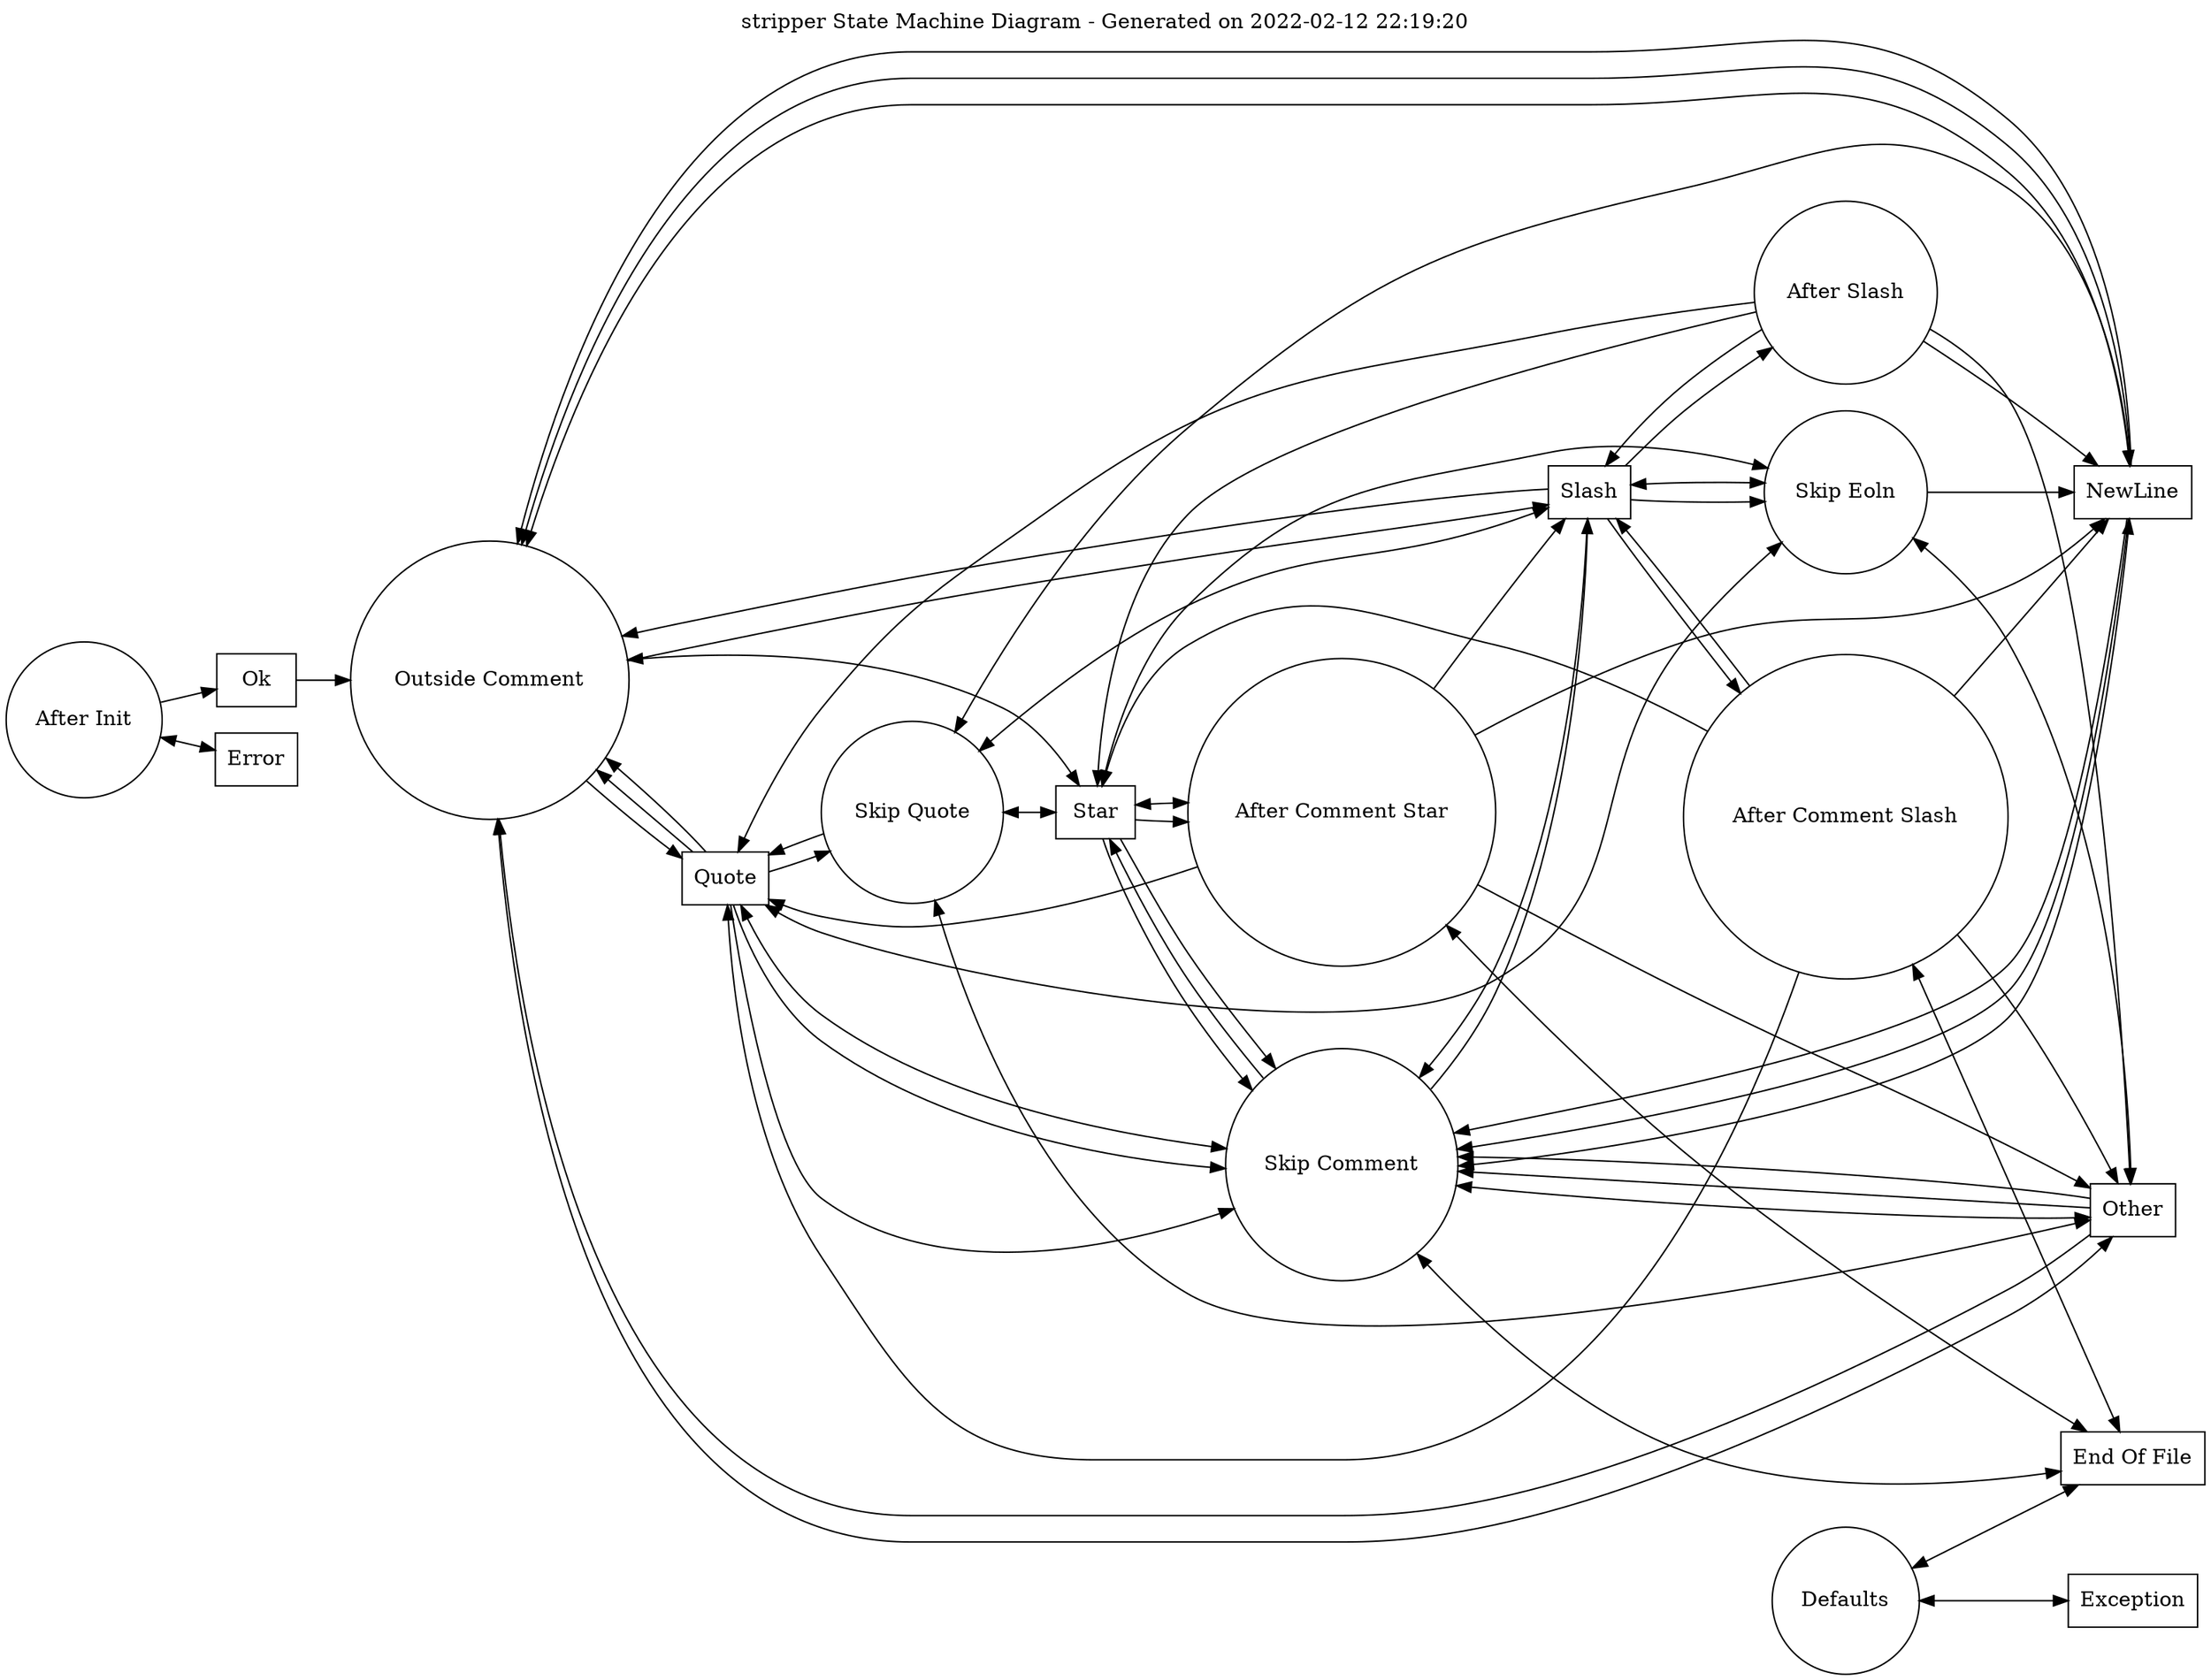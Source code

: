digraph finite_state_machine {
rankdir=LR;
graph [ dpi = 500 ];
size="24,24";
node [shape = circle, label="Outside Comment"] "Outside Comment_State";
node [shape = circle, label="Defaults"] "Defaults_State";
node [shape = circle, label="Skip Comment"] "Skip Comment_State";
node [shape = circle, label="After Comment Slash"] "After Comment Slash_State";
node [shape = circle, label="After Comment Star"] "After Comment Star_State";
node [shape = circle, label="After Init"] "After Init_State";
node [shape = circle, label="Skip Quote"] "Skip Quote_State";
node [shape = circle, label="Skip Eoln"] "Skip Eoln_State";
node [shape = circle, label="After Slash"] "After Slash_State";
node [shape = box, label="Ok"] "Ok_Event";
node [shape = box, label="Quote"] "Quote_Event";
node [shape = box, label="NewLine"] "NewLine_Event";
node [shape = box, label="Other"] "Other_Event";
node [shape = box, label="Error"] "Error_Event";
node [shape = box, label="End Of File"] "End Of File_Event";
node [shape = box, label="Slash"] "Slash_Event";
node [shape = box, label="Star"] "Star_Event";
node [shape = box, label="Exception"] "Exception_Event";
edge [dir="forward"] "After Init_State" -> "Ok_Event";
edge [dir="forward"] "Ok_Event" -> "Outside Comment_State";
edge [dir="both"] "After Init_State" -> "Error_Event";
edge [dir="forward"] "Outside Comment_State" -> "Quote_Event";
edge [dir="forward"] "Quote_Event" -> "Skip Quote_State";
edge [dir="forward"] "Outside Comment_State" -> "Slash_Event";
edge [dir="forward"] "Slash_Event" -> "After Slash_State";
edge [dir="both"] "Outside Comment_State" -> "Star_Event";
edge [dir="both"] "Outside Comment_State" -> "NewLine_Event";
edge [dir="both"] "Outside Comment_State" -> "Other_Event";
edge [dir="forward"] "Skip Quote_State" -> "Quote_Event";
edge [dir="forward"] "Quote_Event" -> "Outside Comment_State";
edge [dir="both"] "Skip Quote_State" -> "Slash_Event";
edge [dir="both"] "Skip Quote_State" -> "Star_Event";
edge [dir="both"] "Skip Quote_State" -> "NewLine_Event";
edge [dir="both"] "Skip Quote_State" -> "Other_Event";
edge [dir="forward"] "After Slash_State" -> "Quote_Event";
edge [dir="forward"] "Quote_Event" -> "Outside Comment_State";
edge [dir="forward"] "After Slash_State" -> "Slash_Event";
edge [dir="forward"] "Slash_Event" -> "Skip Eoln_State";
edge [dir="forward"] "After Slash_State" -> "Star_Event";
edge [dir="forward"] "Star_Event" -> "Skip Comment_State";
edge [dir="forward"] "After Slash_State" -> "NewLine_Event";
edge [dir="forward"] "NewLine_Event" -> "Outside Comment_State";
edge [dir="forward"] "After Slash_State" -> "Other_Event";
edge [dir="forward"] "Other_Event" -> "Outside Comment_State";
edge [dir="both"] "Skip Eoln_State" -> "Quote_Event";
edge [dir="both"] "Skip Eoln_State" -> "Slash_Event";
edge [dir="both"] "Skip Eoln_State" -> "Star_Event";
edge [dir="forward"] "Skip Eoln_State" -> "NewLine_Event";
edge [dir="forward"] "NewLine_Event" -> "Outside Comment_State";
edge [dir="both"] "Skip Eoln_State" -> "Other_Event";
edge [dir="both"] "Skip Comment_State" -> "Quote_Event";
edge [dir="forward"] "Skip Comment_State" -> "Slash_Event";
edge [dir="forward"] "Slash_Event" -> "After Comment Slash_State";
edge [dir="forward"] "Skip Comment_State" -> "Star_Event";
edge [dir="forward"] "Star_Event" -> "After Comment Star_State";
edge [dir="both"] "Skip Comment_State" -> "NewLine_Event";
edge [dir="both"] "Skip Comment_State" -> "Other_Event";
edge [dir="both"] "Skip Comment_State" -> "End Of File_Event";
edge [dir="forward"] "After Comment Star_State" -> "Quote_Event";
edge [dir="forward"] "Quote_Event" -> "Skip Comment_State";
edge [dir="forward"] "After Comment Star_State" -> "Slash_Event";
edge [dir="forward"] "Slash_Event" -> "Outside Comment_State";
edge [dir="both"] "After Comment Star_State" -> "Star_Event";
edge [dir="forward"] "After Comment Star_State" -> "NewLine_Event";
edge [dir="forward"] "NewLine_Event" -> "Skip Comment_State";
edge [dir="forward"] "After Comment Star_State" -> "Other_Event";
edge [dir="forward"] "Other_Event" -> "Skip Comment_State";
edge [dir="both"] "After Comment Star_State" -> "End Of File_Event";
edge [dir="forward"] "After Comment Slash_State" -> "Quote_Event";
edge [dir="forward"] "Quote_Event" -> "Skip Comment_State";
edge [dir="forward"] "After Comment Slash_State" -> "Slash_Event";
edge [dir="forward"] "Slash_Event" -> "Skip Comment_State";
edge [dir="forward"] "After Comment Slash_State" -> "Star_Event";
edge [dir="forward"] "Star_Event" -> "Skip Comment_State";
edge [dir="forward"] "After Comment Slash_State" -> "NewLine_Event";
edge [dir="forward"] "NewLine_Event" -> "Skip Comment_State";
edge [dir="forward"] "After Comment Slash_State" -> "Other_Event";
edge [dir="forward"] "Other_Event" -> "Skip Comment_State";
edge [dir="both"] "After Comment Slash_State" -> "End Of File_Event";
edge [dir="both"] "Defaults_State" -> "Exception_Event";
edge [dir="both"] "Defaults_State" -> "End Of File_Event";
labelloc="t";
label="stripper State Machine Diagram - Generated on 2022-02-12 22:19:20";
}
